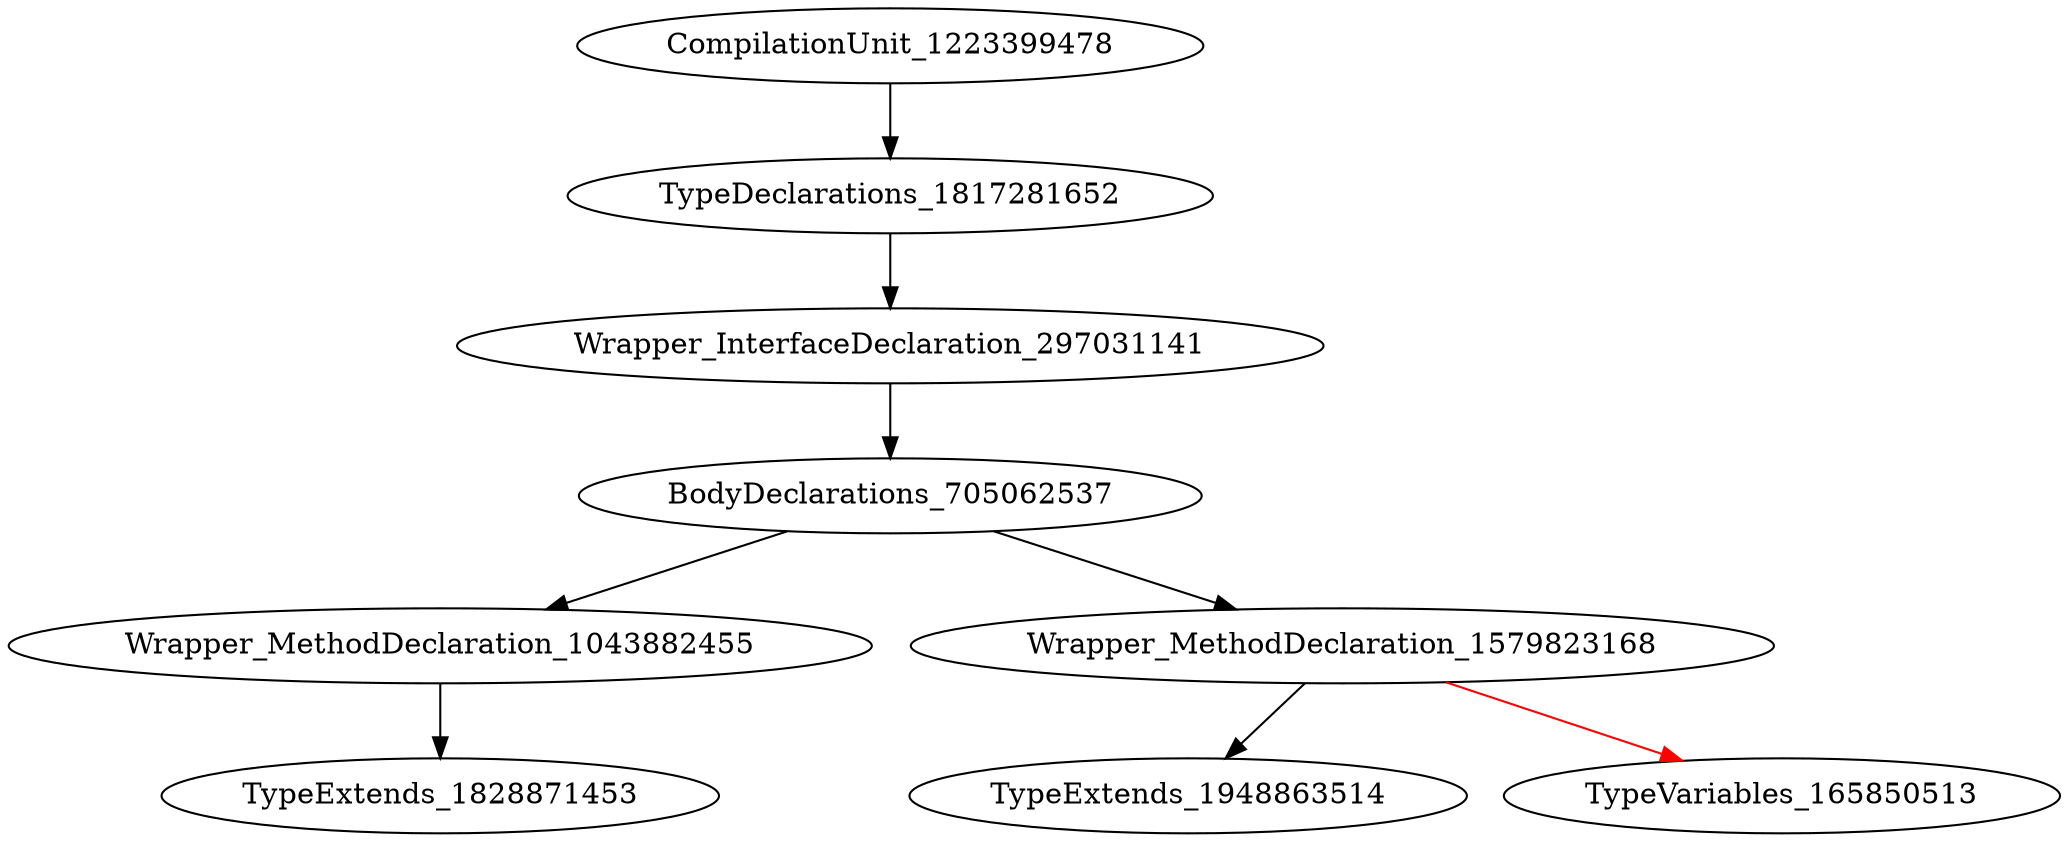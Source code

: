 digraph {
CompilationUnit_1223399478 -> TypeDeclarations_1817281652
TypeDeclarations_1817281652 -> Wrapper_InterfaceDeclaration_297031141
Wrapper_InterfaceDeclaration_297031141 -> BodyDeclarations_705062537
BodyDeclarations_705062537 -> Wrapper_MethodDeclaration_1043882455
BodyDeclarations_705062537 -> Wrapper_MethodDeclaration_1579823168
Wrapper_MethodDeclaration_1043882455 -> TypeExtends_1828871453
Wrapper_MethodDeclaration_1579823168 -> TypeExtends_1948863514
Wrapper_MethodDeclaration_1579823168 -> TypeVariables_165850513 [color = red] 
}
